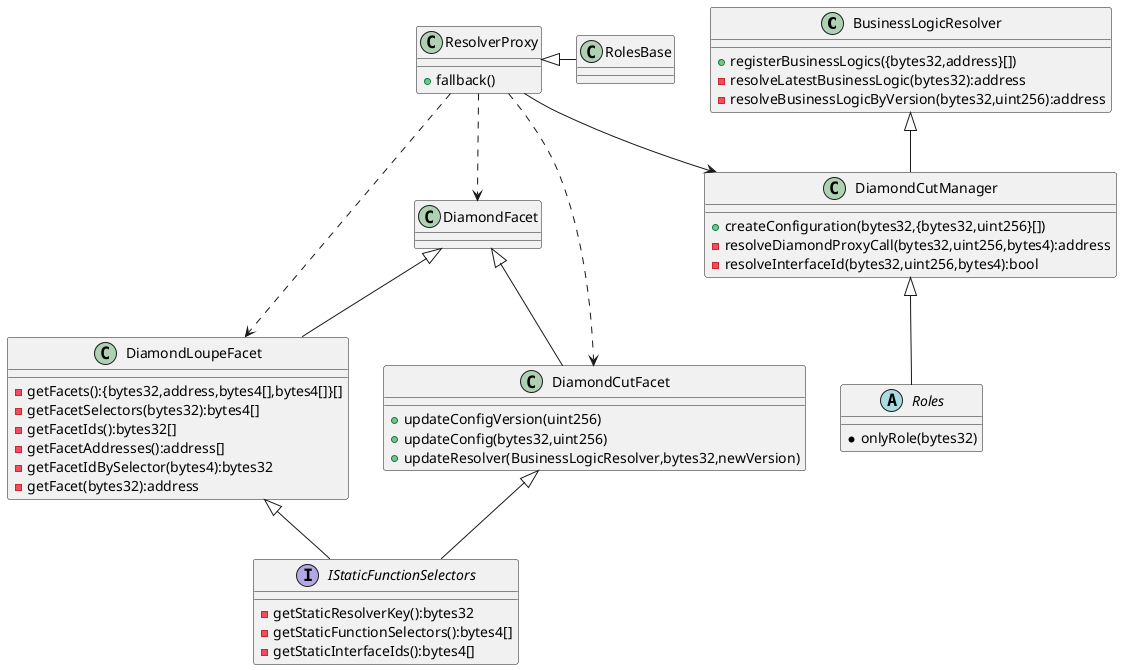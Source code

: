 @startuml
' Define the classes
class BusinessLogicResolver {
    +registerBusinessLogics({bytes32,address}[])
    -resolveLatestBusinessLogic(bytes32):address
    -resolveBusinessLogicByVersion(bytes32,uint256):address
}

class DiamondCutManager {
    +createConfiguration(bytes32,{bytes32,uint256}[])
    -resolveDiamondProxyCall(bytes32,uint256,bytes4):address
    -resolveInterfaceId(bytes32,uint256,bytes4):bool
}

abstract class Roles {
    *onlyRole(bytes32)
}

class ResolverProxy {
    +fallback()
}

interface IStaticFunctionSelectors {
    -getStaticResolverKey():bytes32
    -getStaticFunctionSelectors():bytes4[]
    -getStaticInterfaceIds():bytes4[]
}

class DiamondCutFacet {
     +updateConfigVersion(uint256)
     +updateConfig(bytes32,uint256)
     +updateResolver(BusinessLogicResolver,bytes32,newVersion)
}

class DiamondLoupeFacet {
    -getFacets():{bytes32,address,bytes4[],bytes4[]}[]
    -getFacetSelectors(bytes32):bytes4[]
    -getFacetIds():bytes32[]
    -getFacetAddresses():address[]
    -getFacetIdBySelector(bytes4):bytes32
    -getFacet(bytes32):address
}

' Define the relationships
BusinessLogicResolver <|-- DiamondCutManager
DiamondCutManager <|-- Roles
ResolverProxy --> DiamondCutManager
ResolverProxy ..> DiamondCutFacet
ResolverProxy ..> DiamondLoupeFacet
ResolverProxy ..> DiamondFacet
DiamondFacet <|-- DiamondCutFacet
DiamondFacet <|-- DiamondLoupeFacet
IStaticFunctionSelectors -u-|> DiamondCutFacet
IStaticFunctionSelectors -u-|> DiamondLoupeFacet
RolesBase -l-|> ResolverProxy

' Show the diagram
@enduml
